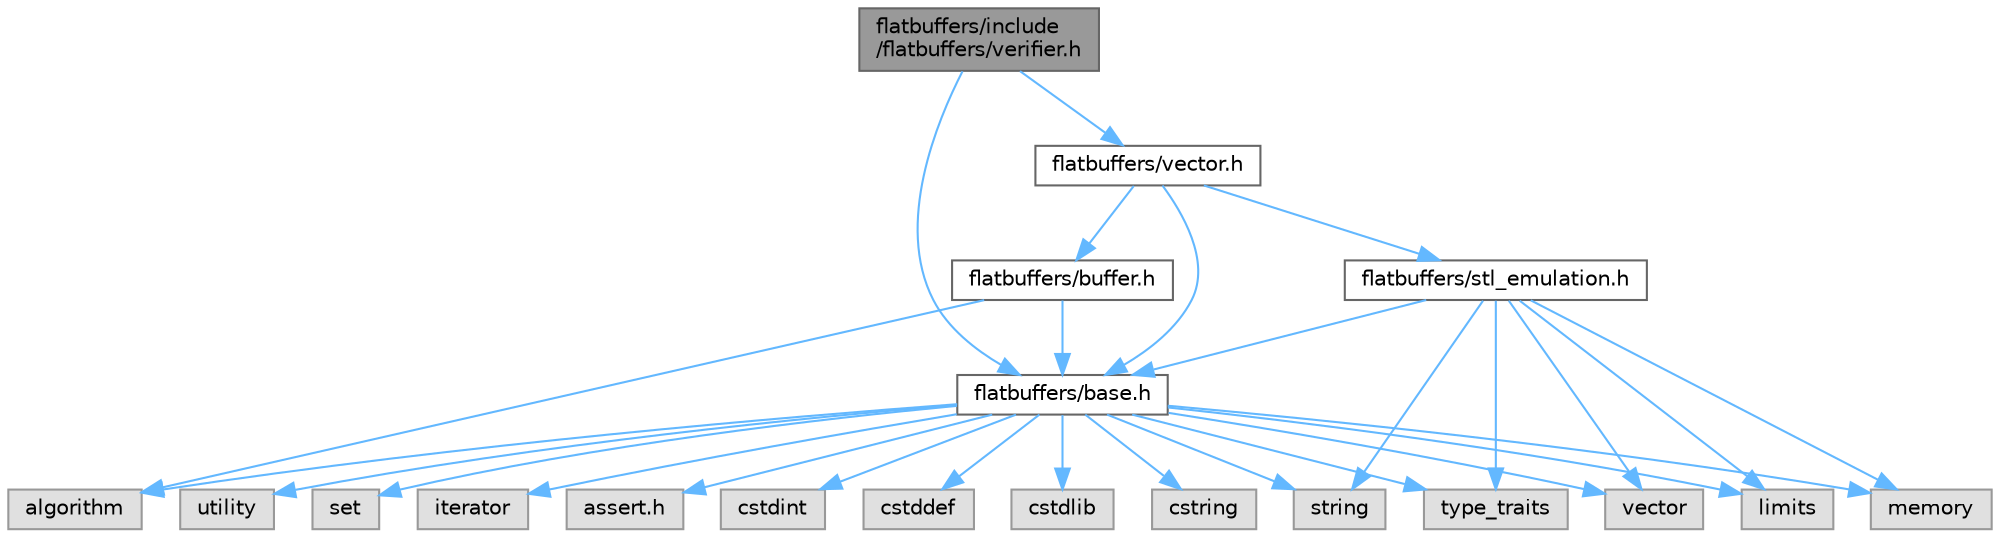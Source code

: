 digraph "flatbuffers/include/flatbuffers/verifier.h"
{
 // LATEX_PDF_SIZE
  bgcolor="transparent";
  edge [fontname=Helvetica,fontsize=10,labelfontname=Helvetica,labelfontsize=10];
  node [fontname=Helvetica,fontsize=10,shape=box,height=0.2,width=0.4];
  Node1 [id="Node000001",label="flatbuffers/include\l/flatbuffers/verifier.h",height=0.2,width=0.4,color="gray40", fillcolor="grey60", style="filled", fontcolor="black",tooltip=" "];
  Node1 -> Node2 [id="edge1_Node000001_Node000002",color="steelblue1",style="solid",tooltip=" "];
  Node2 [id="Node000002",label="flatbuffers/base.h",height=0.2,width=0.4,color="grey40", fillcolor="white", style="filled",URL="$base_8h.html",tooltip=" "];
  Node2 -> Node3 [id="edge2_Node000002_Node000003",color="steelblue1",style="solid",tooltip=" "];
  Node3 [id="Node000003",label="assert.h",height=0.2,width=0.4,color="grey60", fillcolor="#E0E0E0", style="filled",tooltip=" "];
  Node2 -> Node4 [id="edge3_Node000002_Node000004",color="steelblue1",style="solid",tooltip=" "];
  Node4 [id="Node000004",label="cstdint",height=0.2,width=0.4,color="grey60", fillcolor="#E0E0E0", style="filled",tooltip=" "];
  Node2 -> Node5 [id="edge4_Node000002_Node000005",color="steelblue1",style="solid",tooltip=" "];
  Node5 [id="Node000005",label="cstddef",height=0.2,width=0.4,color="grey60", fillcolor="#E0E0E0", style="filled",tooltip=" "];
  Node2 -> Node6 [id="edge5_Node000002_Node000006",color="steelblue1",style="solid",tooltip=" "];
  Node6 [id="Node000006",label="cstdlib",height=0.2,width=0.4,color="grey60", fillcolor="#E0E0E0", style="filled",tooltip=" "];
  Node2 -> Node7 [id="edge6_Node000002_Node000007",color="steelblue1",style="solid",tooltip=" "];
  Node7 [id="Node000007",label="cstring",height=0.2,width=0.4,color="grey60", fillcolor="#E0E0E0", style="filled",tooltip=" "];
  Node2 -> Node8 [id="edge7_Node000002_Node000008",color="steelblue1",style="solid",tooltip=" "];
  Node8 [id="Node000008",label="utility",height=0.2,width=0.4,color="grey60", fillcolor="#E0E0E0", style="filled",tooltip=" "];
  Node2 -> Node9 [id="edge8_Node000002_Node000009",color="steelblue1",style="solid",tooltip=" "];
  Node9 [id="Node000009",label="string",height=0.2,width=0.4,color="grey60", fillcolor="#E0E0E0", style="filled",tooltip=" "];
  Node2 -> Node10 [id="edge9_Node000002_Node000010",color="steelblue1",style="solid",tooltip=" "];
  Node10 [id="Node000010",label="type_traits",height=0.2,width=0.4,color="grey60", fillcolor="#E0E0E0", style="filled",tooltip=" "];
  Node2 -> Node11 [id="edge10_Node000002_Node000011",color="steelblue1",style="solid",tooltip=" "];
  Node11 [id="Node000011",label="vector",height=0.2,width=0.4,color="grey60", fillcolor="#E0E0E0", style="filled",tooltip=" "];
  Node2 -> Node12 [id="edge11_Node000002_Node000012",color="steelblue1",style="solid",tooltip=" "];
  Node12 [id="Node000012",label="set",height=0.2,width=0.4,color="grey60", fillcolor="#E0E0E0", style="filled",tooltip=" "];
  Node2 -> Node13 [id="edge12_Node000002_Node000013",color="steelblue1",style="solid",tooltip=" "];
  Node13 [id="Node000013",label="algorithm",height=0.2,width=0.4,color="grey60", fillcolor="#E0E0E0", style="filled",tooltip=" "];
  Node2 -> Node14 [id="edge13_Node000002_Node000014",color="steelblue1",style="solid",tooltip=" "];
  Node14 [id="Node000014",label="limits",height=0.2,width=0.4,color="grey60", fillcolor="#E0E0E0", style="filled",tooltip=" "];
  Node2 -> Node15 [id="edge14_Node000002_Node000015",color="steelblue1",style="solid",tooltip=" "];
  Node15 [id="Node000015",label="iterator",height=0.2,width=0.4,color="grey60", fillcolor="#E0E0E0", style="filled",tooltip=" "];
  Node2 -> Node16 [id="edge15_Node000002_Node000016",color="steelblue1",style="solid",tooltip=" "];
  Node16 [id="Node000016",label="memory",height=0.2,width=0.4,color="grey60", fillcolor="#E0E0E0", style="filled",tooltip=" "];
  Node1 -> Node17 [id="edge16_Node000001_Node000017",color="steelblue1",style="solid",tooltip=" "];
  Node17 [id="Node000017",label="flatbuffers/vector.h",height=0.2,width=0.4,color="grey40", fillcolor="white", style="filled",URL="$vector_8h.html",tooltip=" "];
  Node17 -> Node2 [id="edge17_Node000017_Node000002",color="steelblue1",style="solid",tooltip=" "];
  Node17 -> Node18 [id="edge18_Node000017_Node000018",color="steelblue1",style="solid",tooltip=" "];
  Node18 [id="Node000018",label="flatbuffers/buffer.h",height=0.2,width=0.4,color="grey40", fillcolor="white", style="filled",URL="$buffer_8h.html",tooltip=" "];
  Node18 -> Node13 [id="edge19_Node000018_Node000013",color="steelblue1",style="solid",tooltip=" "];
  Node18 -> Node2 [id="edge20_Node000018_Node000002",color="steelblue1",style="solid",tooltip=" "];
  Node17 -> Node19 [id="edge21_Node000017_Node000019",color="steelblue1",style="solid",tooltip=" "];
  Node19 [id="Node000019",label="flatbuffers/stl_emulation.h",height=0.2,width=0.4,color="grey40", fillcolor="white", style="filled",URL="$stl__emulation_8h.html",tooltip=" "];
  Node19 -> Node2 [id="edge22_Node000019_Node000002",color="steelblue1",style="solid",tooltip=" "];
  Node19 -> Node9 [id="edge23_Node000019_Node000009",color="steelblue1",style="solid",tooltip=" "];
  Node19 -> Node10 [id="edge24_Node000019_Node000010",color="steelblue1",style="solid",tooltip=" "];
  Node19 -> Node11 [id="edge25_Node000019_Node000011",color="steelblue1",style="solid",tooltip=" "];
  Node19 -> Node16 [id="edge26_Node000019_Node000016",color="steelblue1",style="solid",tooltip=" "];
  Node19 -> Node14 [id="edge27_Node000019_Node000014",color="steelblue1",style="solid",tooltip=" "];
}
